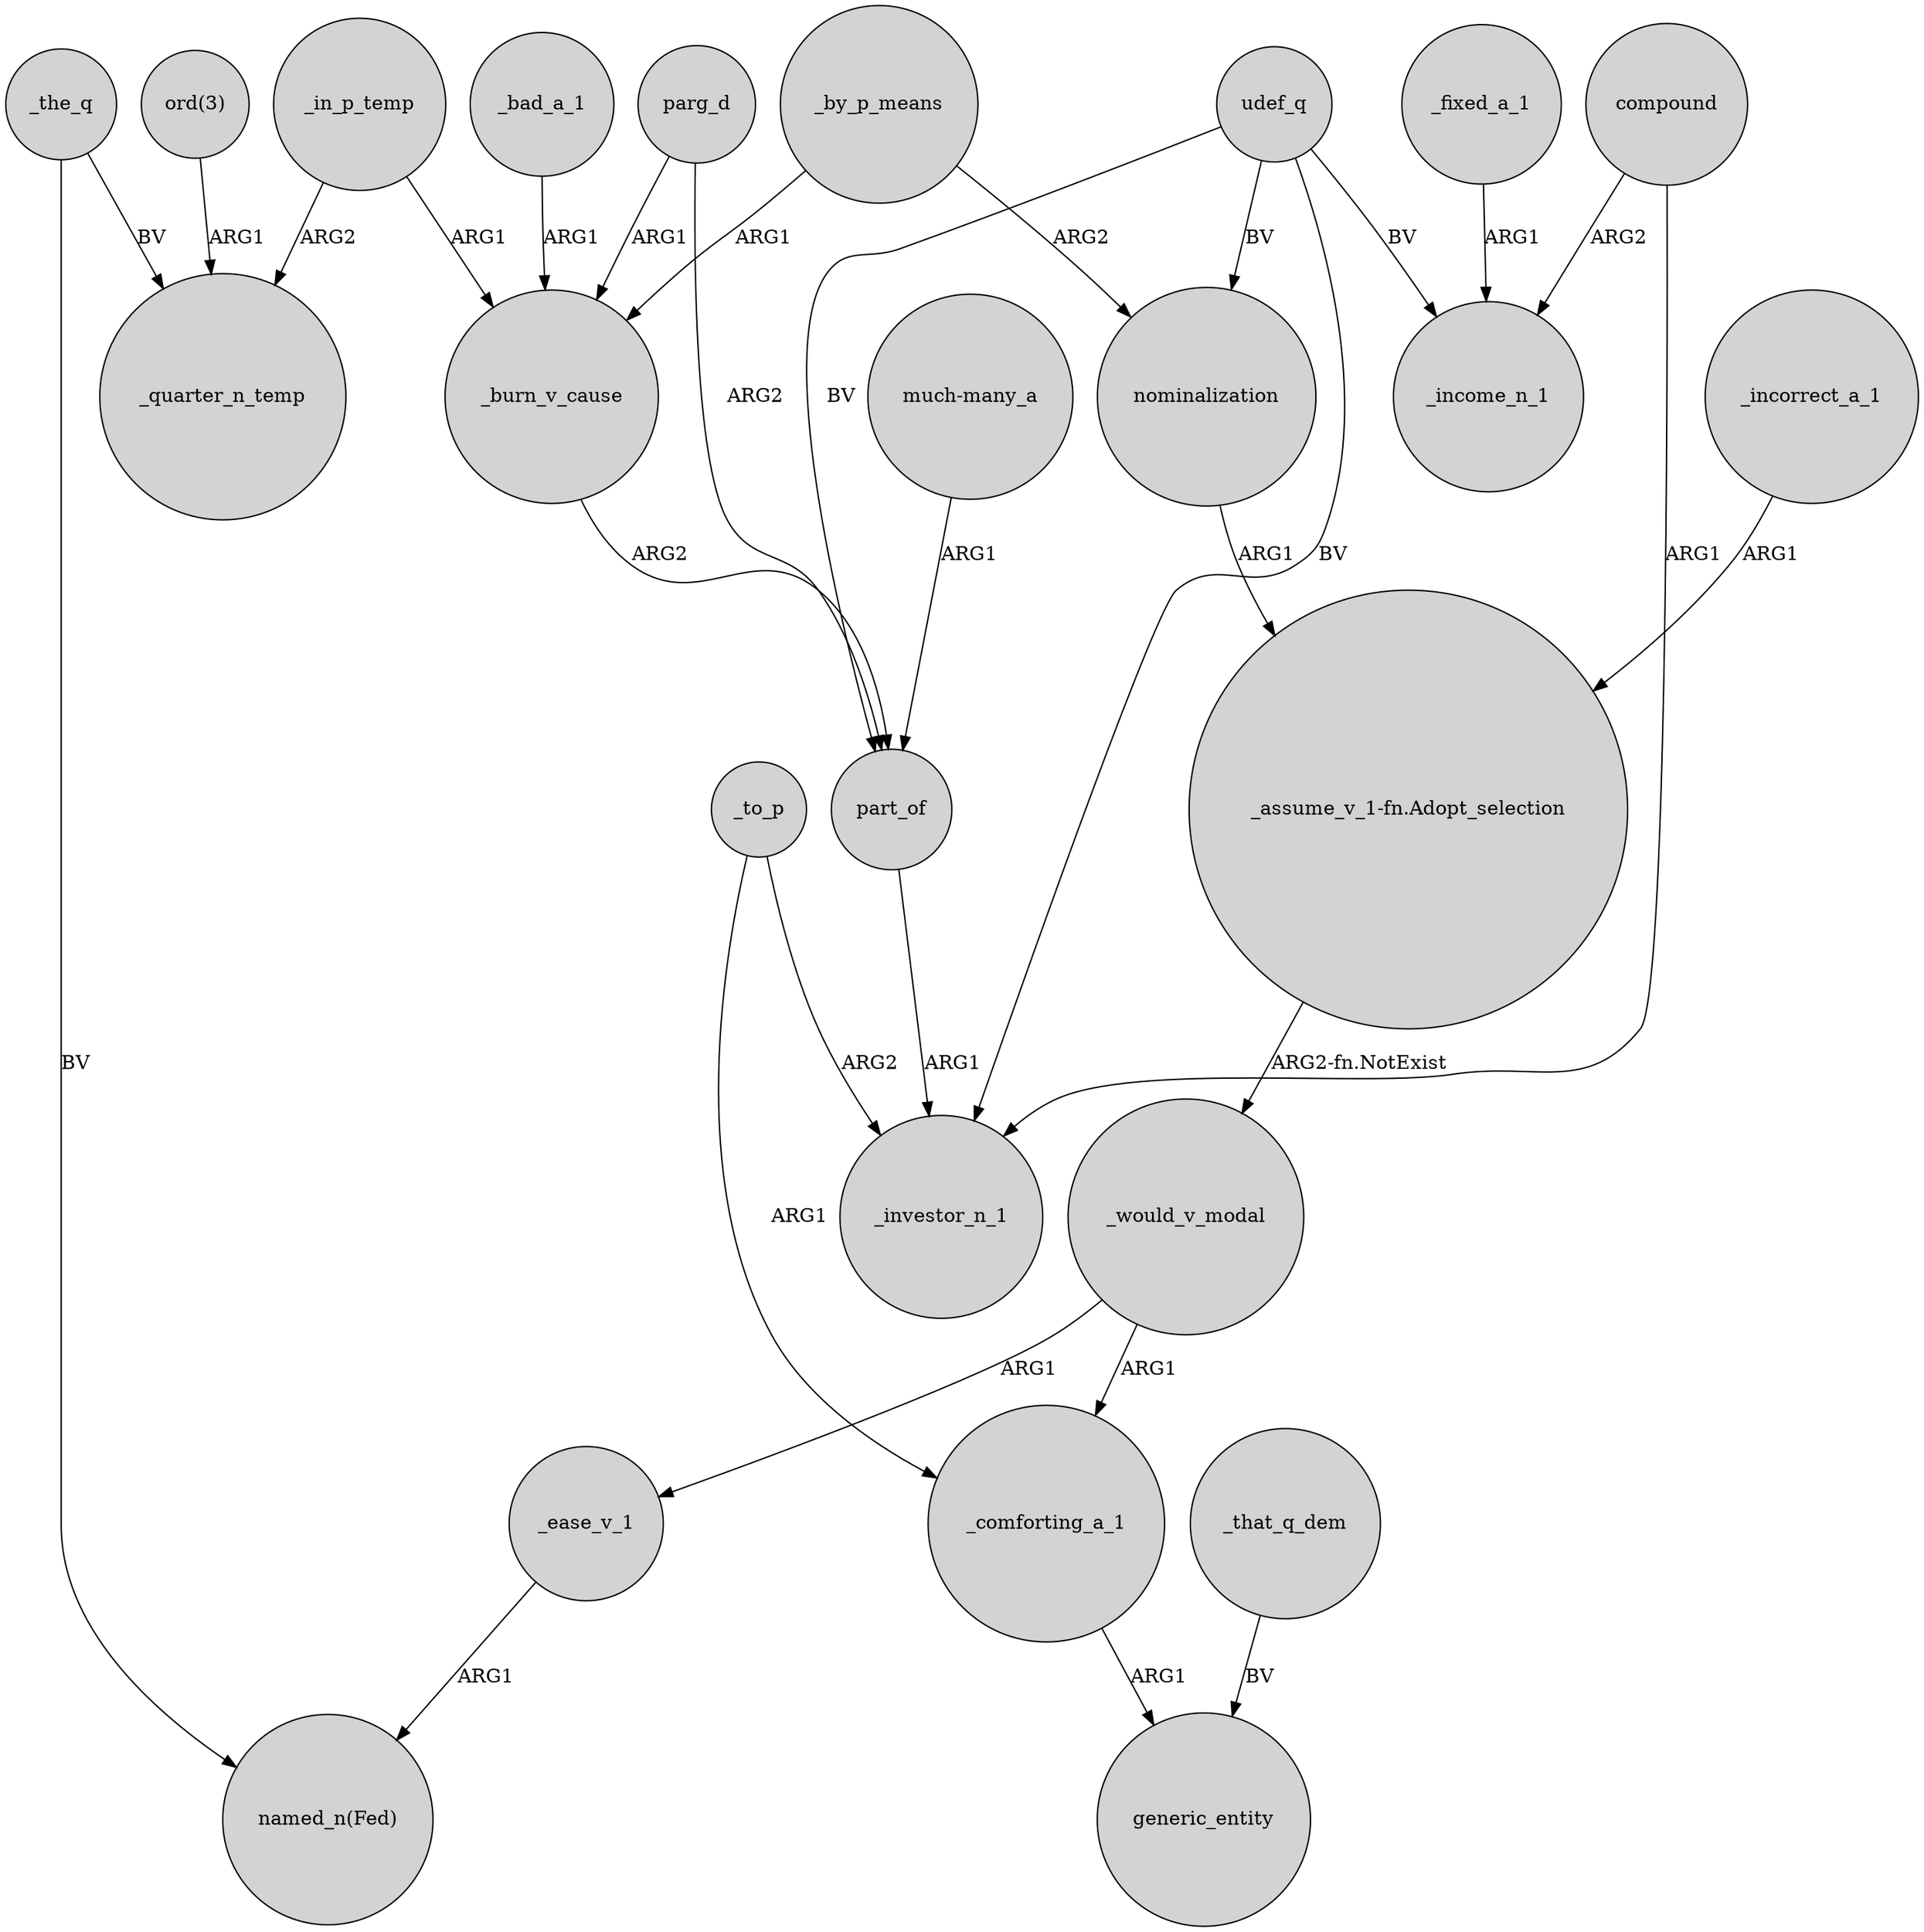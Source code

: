 digraph {
	node [shape=circle style=filled]
	_the_q -> "named_n(Fed)" [label=BV]
	udef_q -> part_of [label=BV]
	_to_p -> _investor_n_1 [label=ARG2]
	_by_p_means -> nominalization [label=ARG2]
	parg_d -> _burn_v_cause [label=ARG1]
	udef_q -> _investor_n_1 [label=BV]
	_that_q_dem -> generic_entity [label=BV]
	"much-many_a" -> part_of [label=ARG1]
	"_assume_v_1-fn.Adopt_selection" -> _would_v_modal [label="ARG2-fn.NotExist"]
	_the_q -> _quarter_n_temp [label=BV]
	_would_v_modal -> _comforting_a_1 [label=ARG1]
	nominalization -> "_assume_v_1-fn.Adopt_selection" [label=ARG1]
	_burn_v_cause -> part_of [label=ARG2]
	_bad_a_1 -> _burn_v_cause [label=ARG1]
	_in_p_temp -> _burn_v_cause [label=ARG1]
	_ease_v_1 -> "named_n(Fed)" [label=ARG1]
	_in_p_temp -> _quarter_n_temp [label=ARG2]
	_by_p_means -> _burn_v_cause [label=ARG1]
	compound -> _income_n_1 [label=ARG2]
	"ord(3)" -> _quarter_n_temp [label=ARG1]
	_would_v_modal -> _ease_v_1 [label=ARG1]
	_incorrect_a_1 -> "_assume_v_1-fn.Adopt_selection" [label=ARG1]
	compound -> _investor_n_1 [label=ARG1]
	udef_q -> nominalization [label=BV]
	_fixed_a_1 -> _income_n_1 [label=ARG1]
	part_of -> _investor_n_1 [label=ARG1]
	_comforting_a_1 -> generic_entity [label=ARG1]
	parg_d -> part_of [label=ARG2]
	_to_p -> _comforting_a_1 [label=ARG1]
	udef_q -> _income_n_1 [label=BV]
}

